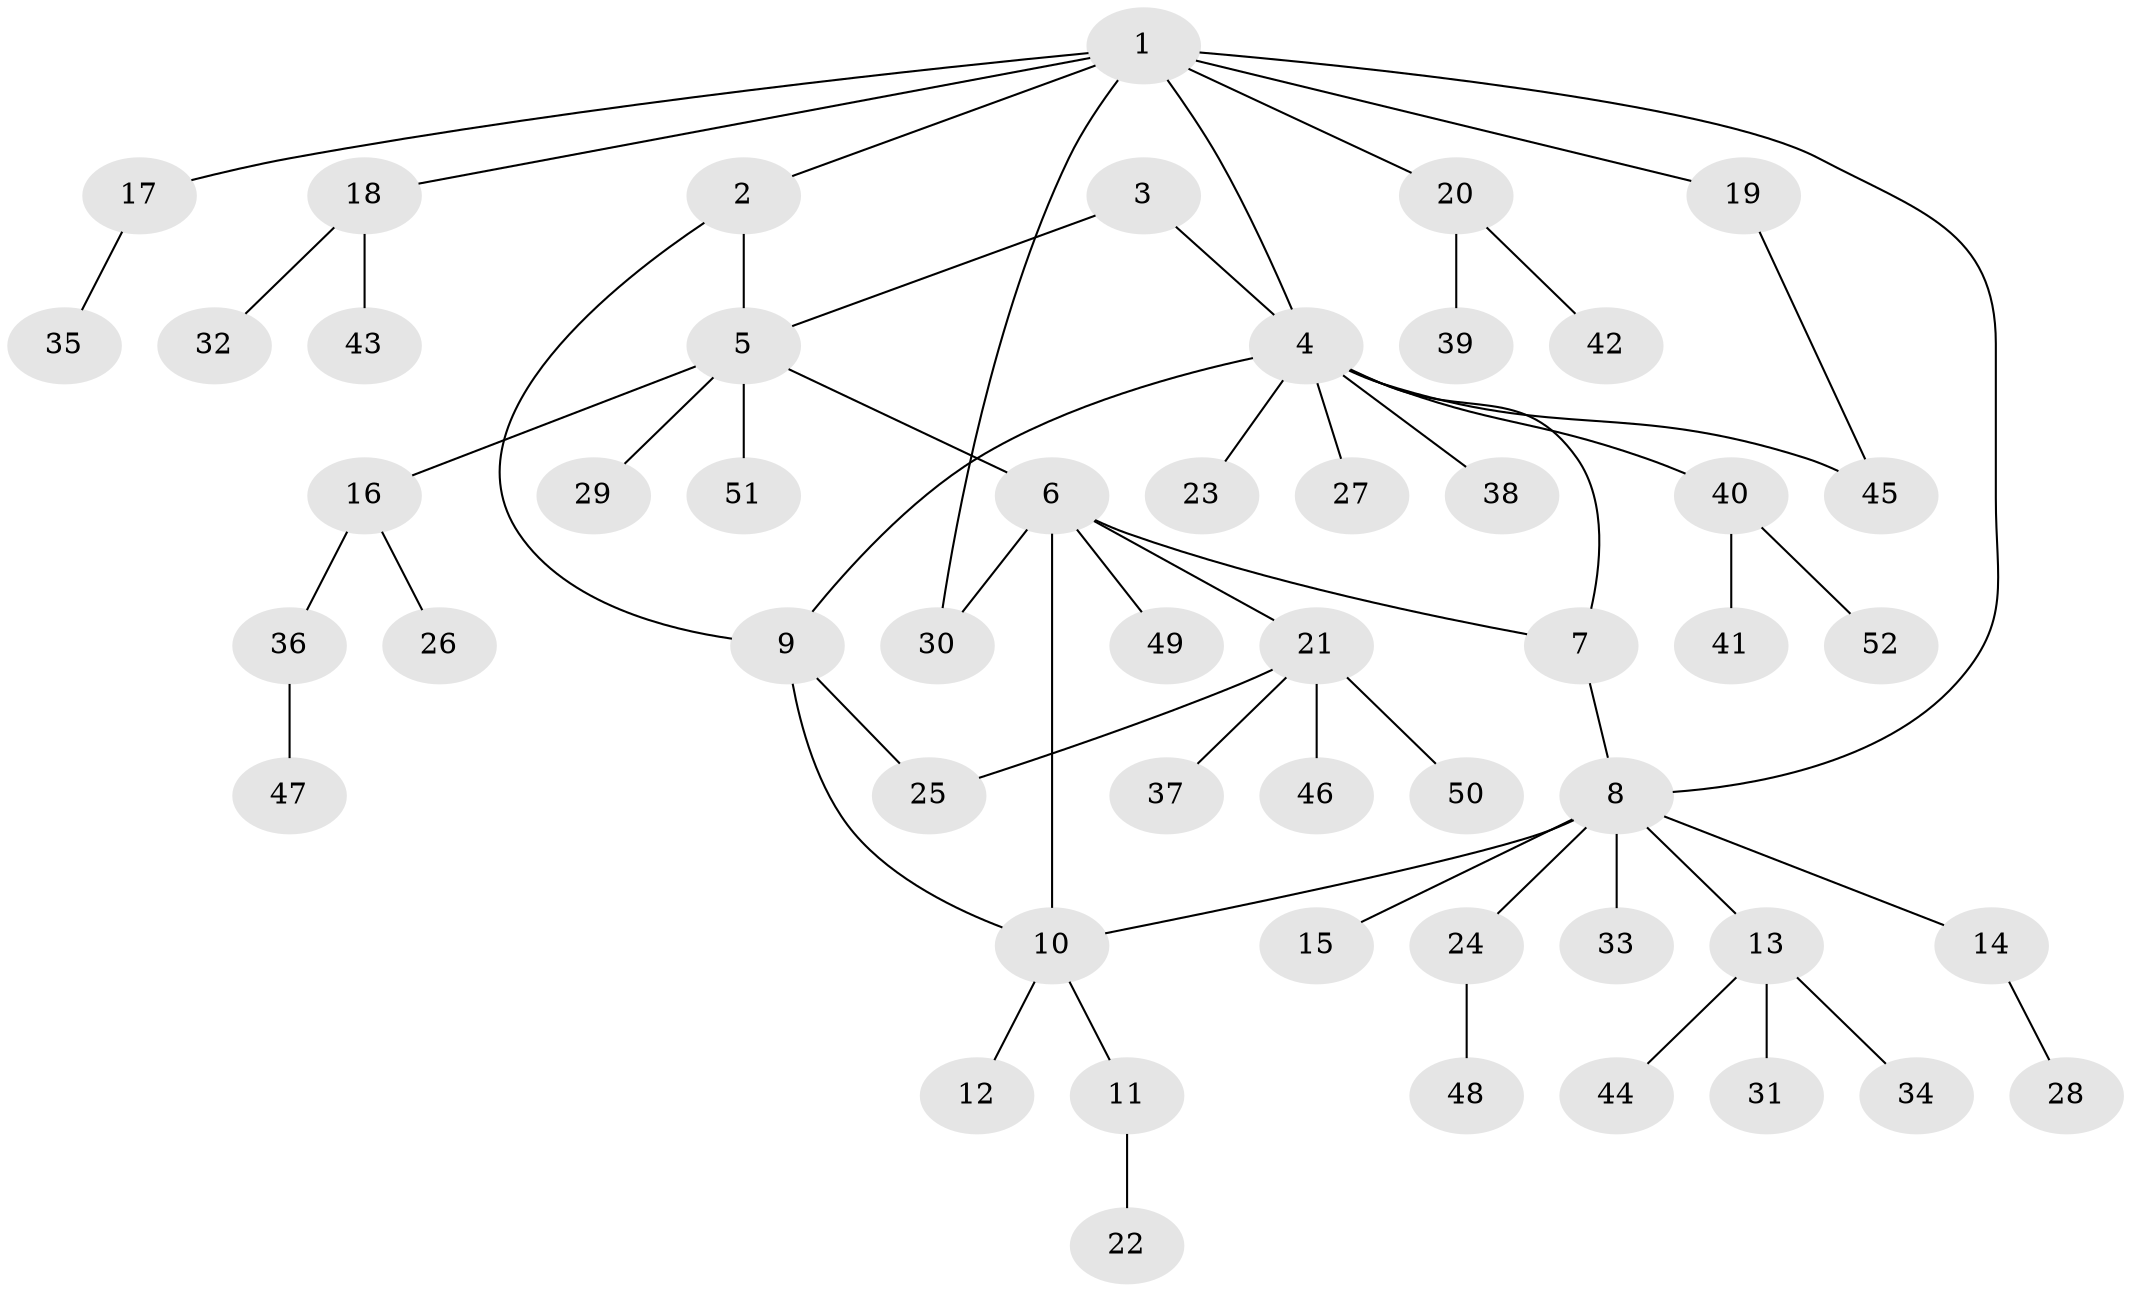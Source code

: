 // Generated by graph-tools (version 1.1) at 2025/55/03/09/25 04:55:29]
// undirected, 52 vertices, 60 edges
graph export_dot {
graph [start="1"]
  node [color=gray90,style=filled];
  1;
  2;
  3;
  4;
  5;
  6;
  7;
  8;
  9;
  10;
  11;
  12;
  13;
  14;
  15;
  16;
  17;
  18;
  19;
  20;
  21;
  22;
  23;
  24;
  25;
  26;
  27;
  28;
  29;
  30;
  31;
  32;
  33;
  34;
  35;
  36;
  37;
  38;
  39;
  40;
  41;
  42;
  43;
  44;
  45;
  46;
  47;
  48;
  49;
  50;
  51;
  52;
  1 -- 2;
  1 -- 4;
  1 -- 8;
  1 -- 17;
  1 -- 18;
  1 -- 19;
  1 -- 20;
  1 -- 30;
  2 -- 5;
  2 -- 9;
  3 -- 4;
  3 -- 5;
  4 -- 7;
  4 -- 9;
  4 -- 23;
  4 -- 27;
  4 -- 38;
  4 -- 40;
  4 -- 45;
  5 -- 6;
  5 -- 16;
  5 -- 29;
  5 -- 51;
  6 -- 7;
  6 -- 10;
  6 -- 21;
  6 -- 30;
  6 -- 49;
  7 -- 8;
  8 -- 10;
  8 -- 13;
  8 -- 14;
  8 -- 15;
  8 -- 24;
  8 -- 33;
  9 -- 10;
  9 -- 25;
  10 -- 11;
  10 -- 12;
  11 -- 22;
  13 -- 31;
  13 -- 34;
  13 -- 44;
  14 -- 28;
  16 -- 26;
  16 -- 36;
  17 -- 35;
  18 -- 32;
  18 -- 43;
  19 -- 45;
  20 -- 39;
  20 -- 42;
  21 -- 25;
  21 -- 37;
  21 -- 46;
  21 -- 50;
  24 -- 48;
  36 -- 47;
  40 -- 41;
  40 -- 52;
}
